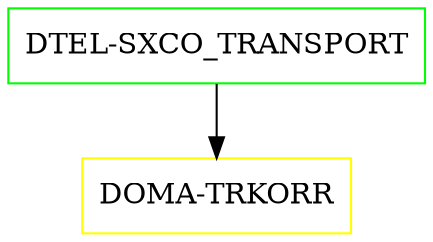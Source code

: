 digraph G {
  "DTEL-SXCO_TRANSPORT" [shape=box,color=green];
  "DOMA-TRKORR" [shape=box,color=yellow,URL="./DOMA_TRKORR.html"];
  "DTEL-SXCO_TRANSPORT" -> "DOMA-TRKORR";
}
